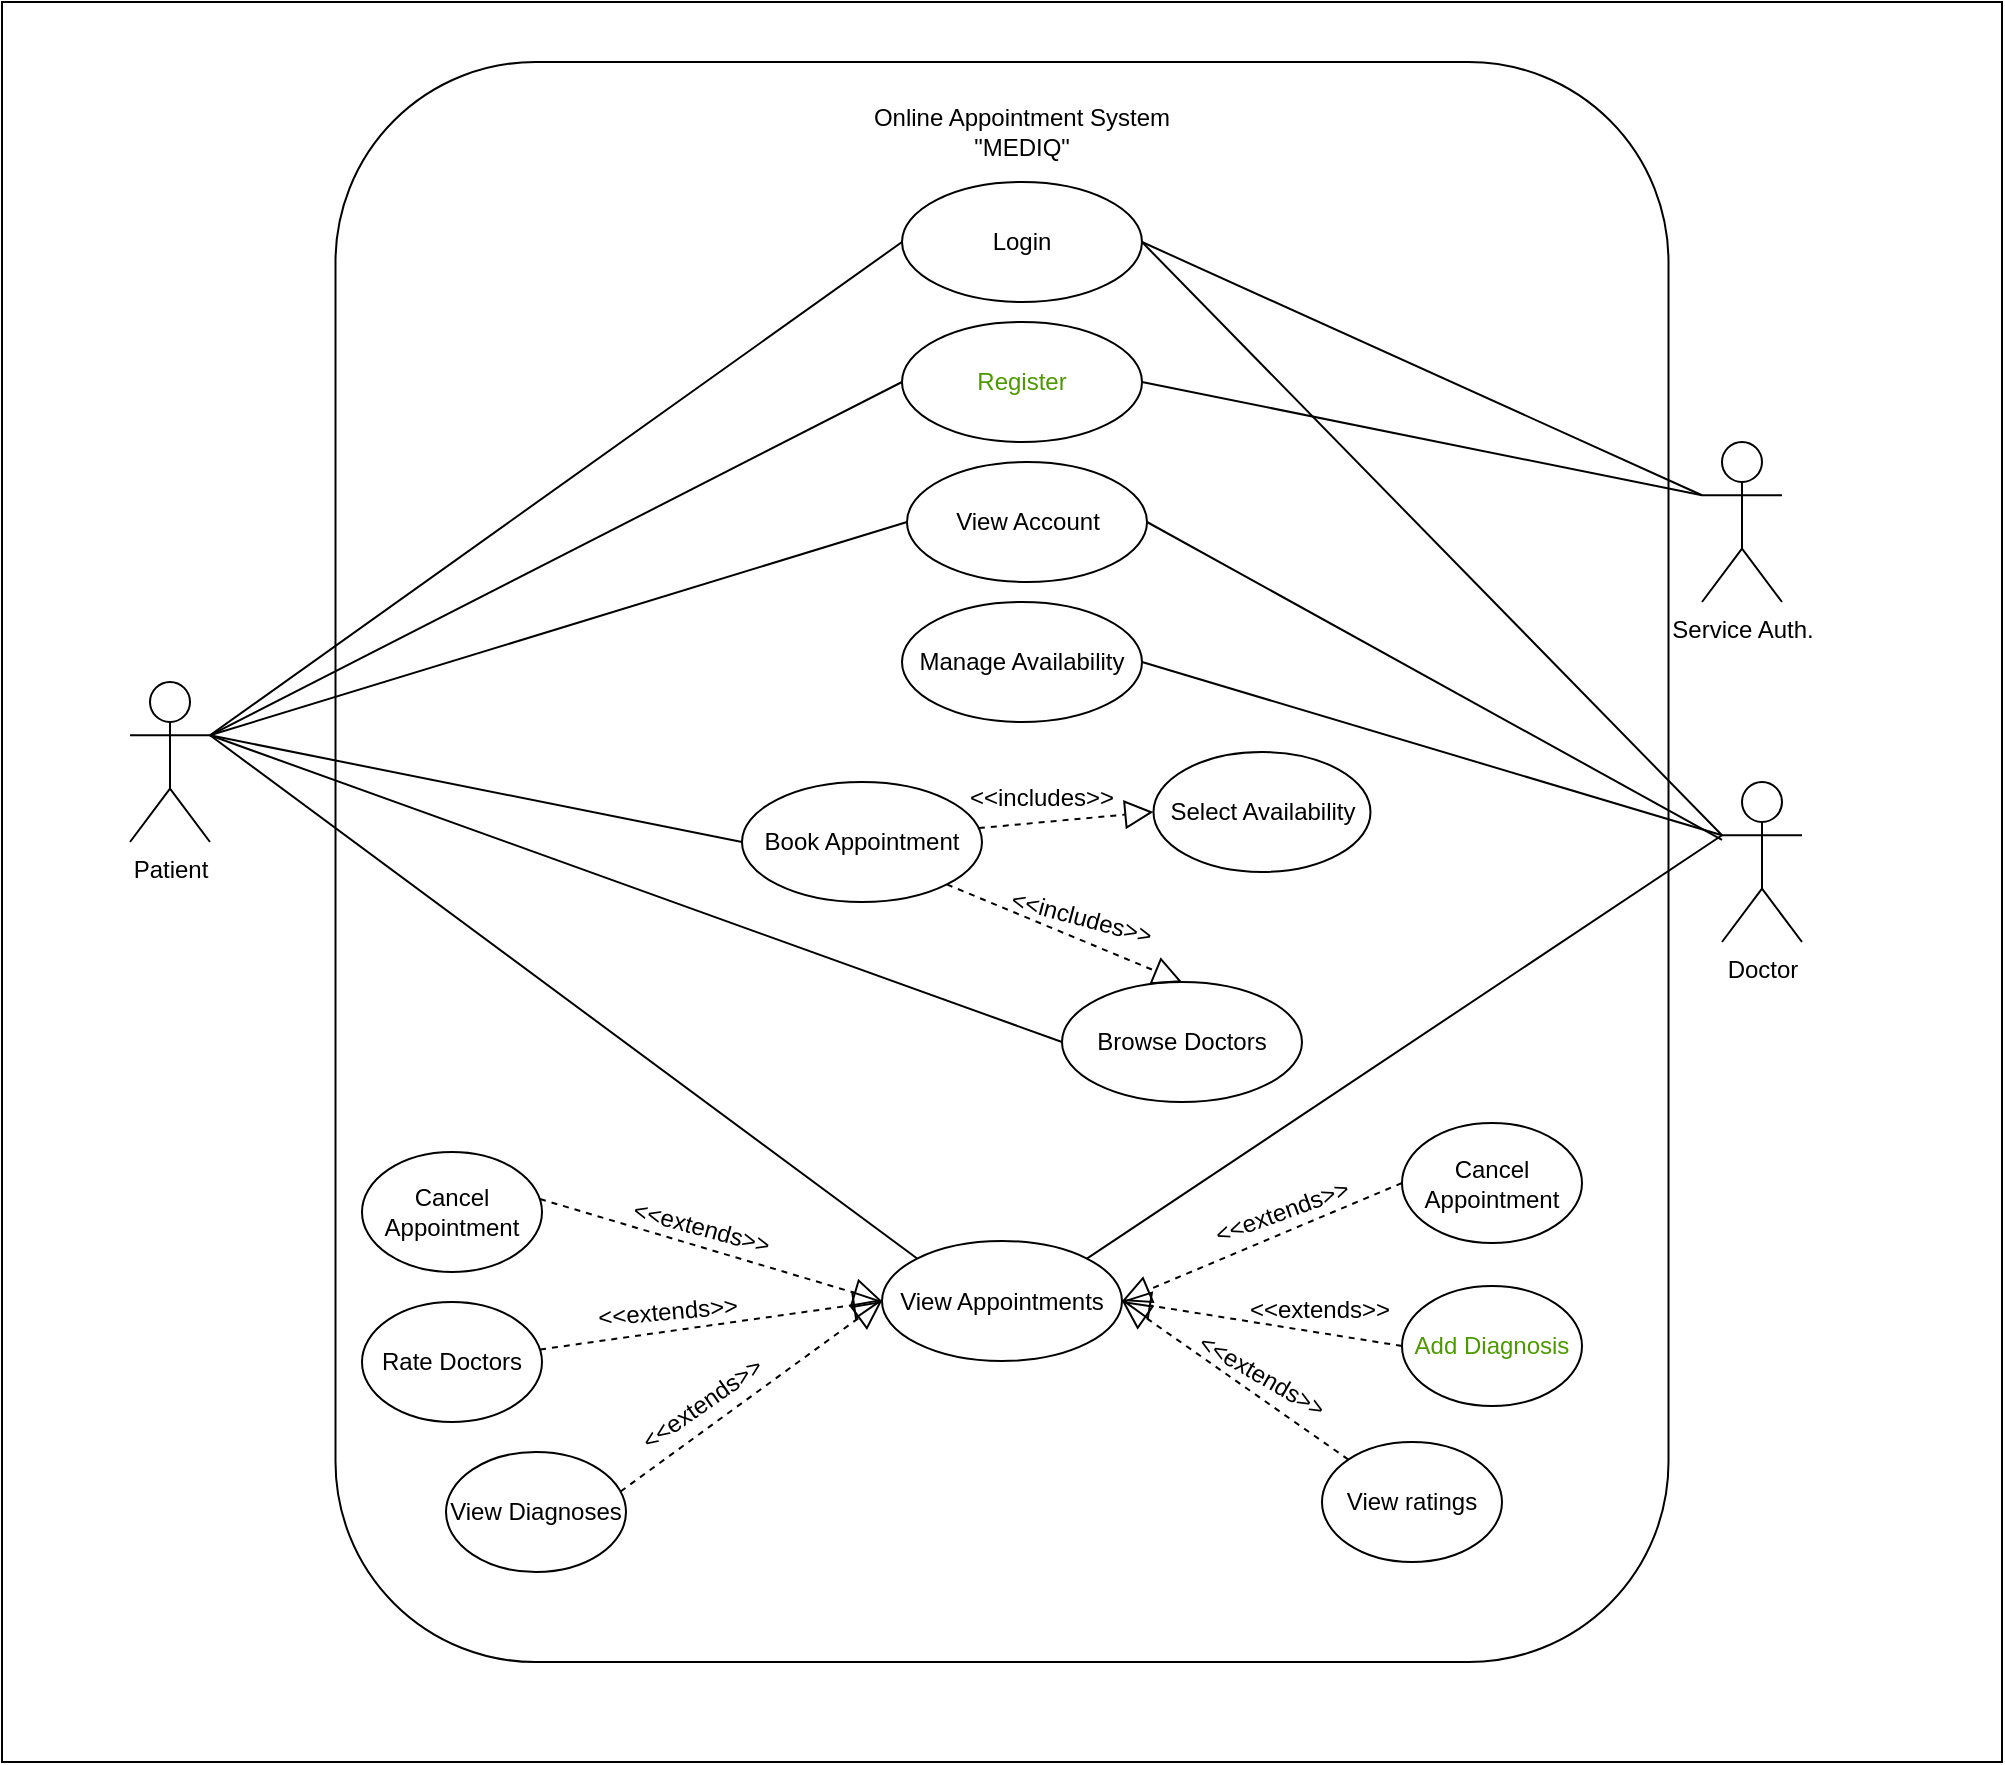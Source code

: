 <mxfile>
    <diagram id="zXhFVY1yu84IJGfk8e5X" name="Page-1">
        <mxGraphModel dx="1844" dy="1913" grid="1" gridSize="10" guides="1" tooltips="1" connect="1" arrows="1" fold="1" page="1" pageScale="1" pageWidth="850" pageHeight="1100" math="0" shadow="0">
            <root>
                <mxCell id="0"/>
                <mxCell id="1" parent="0"/>
                <mxCell id="2" value="" style="rounded=0;whiteSpace=wrap;html=1;" vertex="1" parent="1">
                    <mxGeometry x="20" y="-60" width="1000" height="880" as="geometry"/>
                </mxCell>
                <mxCell id="3" value="Patient&lt;div&gt;&lt;br&gt;&lt;/div&gt;" style="shape=umlActor;verticalLabelPosition=bottom;verticalAlign=top;html=1;outlineConnect=0;" vertex="1" parent="1">
                    <mxGeometry x="84" y="280" width="40" height="80" as="geometry"/>
                </mxCell>
                <mxCell id="4" value="Doctor" style="shape=umlActor;verticalLabelPosition=bottom;verticalAlign=top;html=1;outlineConnect=0;" vertex="1" parent="1">
                    <mxGeometry x="880" y="330" width="40" height="80" as="geometry"/>
                </mxCell>
                <mxCell id="5" value="Service Auth." style="shape=umlActor;verticalLabelPosition=bottom;verticalAlign=top;html=1;outlineConnect=0;" vertex="1" parent="1">
                    <mxGeometry x="870" y="160" width="40" height="80" as="geometry"/>
                </mxCell>
                <mxCell id="6" value="" style="rounded=1;whiteSpace=wrap;html=1;" vertex="1" parent="1">
                    <mxGeometry x="186.75" y="-30" width="666.5" height="800" as="geometry"/>
                </mxCell>
                <mxCell id="7" value="Online Appointment System&lt;br&gt;&quot;MEDIQ&quot;" style="text;html=1;align=center;verticalAlign=middle;whiteSpace=wrap;rounded=0;" vertex="1" parent="1">
                    <mxGeometry x="400" y="-10" width="260" height="30" as="geometry"/>
                </mxCell>
                <mxCell id="8" value="Login" style="ellipse;whiteSpace=wrap;html=1;strokeColor=#000000;" vertex="1" parent="1">
                    <mxGeometry x="470" y="30" width="120" height="60" as="geometry"/>
                </mxCell>
                <mxCell id="9" value="Browse Doctors" style="ellipse;whiteSpace=wrap;html=1;" vertex="1" parent="1">
                    <mxGeometry x="550" y="430" width="120" height="60" as="geometry"/>
                </mxCell>
                <mxCell id="10" value="View Appointments" style="ellipse;whiteSpace=wrap;html=1;" vertex="1" parent="1">
                    <mxGeometry x="460" y="559.5" width="120" height="60" as="geometry"/>
                </mxCell>
                <mxCell id="11" value="Manage Availability" style="ellipse;whiteSpace=wrap;html=1;" vertex="1" parent="1">
                    <mxGeometry x="470" y="240" width="120" height="60" as="geometry"/>
                </mxCell>
                <mxCell id="12" value="Cancel Appointment" style="ellipse;whiteSpace=wrap;html=1;" vertex="1" parent="1">
                    <mxGeometry x="200" y="515" width="90" height="60" as="geometry"/>
                </mxCell>
                <mxCell id="13" value="" style="endArrow=none;html=1;rounded=0;exitX=0;exitY=0.5;exitDx=0;exitDy=0;entryX=1;entryY=0.333;entryDx=0;entryDy=0;entryPerimeter=0;" edge="1" parent="1" source="8" target="3">
                    <mxGeometry width="50" height="50" relative="1" as="geometry">
                        <mxPoint x="444" y="370" as="sourcePoint"/>
                        <mxPoint x="254" y="310" as="targetPoint"/>
                    </mxGeometry>
                </mxCell>
                <mxCell id="14" value="" style="endArrow=none;html=1;rounded=0;exitX=1;exitY=0.333;exitDx=0;exitDy=0;exitPerimeter=0;entryX=0;entryY=0.5;entryDx=0;entryDy=0;" edge="1" parent="1" source="3" target="29">
                    <mxGeometry width="50" height="50" relative="1" as="geometry">
                        <mxPoint x="444" y="370" as="sourcePoint"/>
                        <mxPoint x="494" y="320" as="targetPoint"/>
                    </mxGeometry>
                </mxCell>
                <mxCell id="15" value="" style="endArrow=none;html=1;rounded=0;exitX=1;exitY=0.333;exitDx=0;exitDy=0;exitPerimeter=0;entryX=0;entryY=0;entryDx=0;entryDy=0;" edge="1" parent="1" source="3" target="10">
                    <mxGeometry width="50" height="50" relative="1" as="geometry">
                        <mxPoint x="444" y="370" as="sourcePoint"/>
                        <mxPoint x="494" y="320" as="targetPoint"/>
                    </mxGeometry>
                </mxCell>
                <mxCell id="16" value="" style="endArrow=none;html=1;rounded=0;exitX=1;exitY=0.5;exitDx=0;exitDy=0;entryX=0;entryY=0.333;entryDx=0;entryDy=0;entryPerimeter=0;" edge="1" parent="1" source="8" target="4">
                    <mxGeometry width="50" height="50" relative="1" as="geometry">
                        <mxPoint x="444" y="370" as="sourcePoint"/>
                        <mxPoint x="494" y="320" as="targetPoint"/>
                    </mxGeometry>
                </mxCell>
                <mxCell id="17" value="" style="endArrow=none;html=1;rounded=0;entryX=0;entryY=0.333;entryDx=0;entryDy=0;entryPerimeter=0;exitX=1;exitY=0;exitDx=0;exitDy=0;" edge="1" parent="1" source="10" target="4">
                    <mxGeometry width="50" height="50" relative="1" as="geometry">
                        <mxPoint x="730" y="460" as="sourcePoint"/>
                        <mxPoint x="494" y="320" as="targetPoint"/>
                    </mxGeometry>
                </mxCell>
                <mxCell id="18" value="" style="endArrow=none;html=1;rounded=0;entryX=0;entryY=0.333;entryDx=0;entryDy=0;entryPerimeter=0;exitX=1;exitY=0.5;exitDx=0;exitDy=0;" edge="1" parent="1" source="11" target="4">
                    <mxGeometry width="50" height="50" relative="1" as="geometry">
                        <mxPoint x="444" y="370" as="sourcePoint"/>
                        <mxPoint x="494" y="320" as="targetPoint"/>
                    </mxGeometry>
                </mxCell>
                <mxCell id="19" value="" style="endArrow=block;dashed=1;endFill=0;endSize=12;html=1;rounded=0;exitX=0.989;exitY=0.392;exitDx=0;exitDy=0;entryX=0;entryY=0.5;entryDx=0;entryDy=0;exitPerimeter=0;" edge="1" parent="1" source="12" target="10">
                    <mxGeometry width="160" relative="1" as="geometry">
                        <mxPoint x="204" y="430" as="sourcePoint"/>
                        <mxPoint x="364" y="430" as="targetPoint"/>
                    </mxGeometry>
                </mxCell>
                <mxCell id="20" value="" style="endArrow=none;html=1;rounded=0;entryX=0;entryY=0.333;entryDx=0;entryDy=0;entryPerimeter=0;exitX=1;exitY=0.5;exitDx=0;exitDy=0;" edge="1" parent="1" source="8" target="5">
                    <mxGeometry width="50" height="50" relative="1" as="geometry">
                        <mxPoint x="444" y="370" as="sourcePoint"/>
                        <mxPoint x="494" y="320" as="targetPoint"/>
                    </mxGeometry>
                </mxCell>
                <mxCell id="21" value="" style="endArrow=none;html=1;rounded=0;exitX=1;exitY=0.333;exitDx=0;exitDy=0;exitPerimeter=0;entryX=0;entryY=0.5;entryDx=0;entryDy=0;" edge="1" parent="1" source="3" target="25">
                    <mxGeometry width="50" height="50" relative="1" as="geometry">
                        <mxPoint x="134" y="317" as="sourcePoint"/>
                        <mxPoint x="400" y="410" as="targetPoint"/>
                    </mxGeometry>
                </mxCell>
                <mxCell id="22" value="" style="endArrow=none;html=1;rounded=0;entryX=0;entryY=0.333;entryDx=0;entryDy=0;entryPerimeter=0;exitX=1;exitY=0.5;exitDx=0;exitDy=0;" edge="1" parent="1" source="25" target="5">
                    <mxGeometry width="50" height="50" relative="1" as="geometry">
                        <mxPoint x="524" y="250" as="sourcePoint"/>
                        <mxPoint x="694" y="267" as="targetPoint"/>
                    </mxGeometry>
                </mxCell>
                <mxCell id="23" value="Select Availability" style="ellipse;whiteSpace=wrap;html=1;strokeColor=#000000;" vertex="1" parent="1">
                    <mxGeometry x="595.75" y="315" width="108.5" height="60" as="geometry"/>
                </mxCell>
                <mxCell id="25" value="&lt;font style=&quot;color: rgb(77, 153, 0);&quot;&gt;Register&lt;/font&gt;" style="ellipse;whiteSpace=wrap;html=1;strokeColor=#000000;" vertex="1" parent="1">
                    <mxGeometry x="470" y="100" width="120" height="60" as="geometry"/>
                </mxCell>
                <mxCell id="26" value="" style="endArrow=block;dashed=1;endFill=0;endSize=12;html=1;rounded=0;entryX=1;entryY=0.5;entryDx=0;entryDy=0;exitX=0;exitY=0.5;exitDx=0;exitDy=0;" edge="1" parent="1" source="27" target="10">
                    <mxGeometry width="160" relative="1" as="geometry">
                        <mxPoint x="520" y="573" as="sourcePoint"/>
                        <mxPoint x="592.5" y="728" as="targetPoint"/>
                    </mxGeometry>
                </mxCell>
                <mxCell id="27" value="&lt;font style=&quot;color: rgb(77, 153, 0);&quot;&gt;Add Diagnosis&lt;/font&gt;" style="ellipse;whiteSpace=wrap;html=1;strokeColor=#000000;" vertex="1" parent="1">
                    <mxGeometry x="720" y="582" width="90" height="60" as="geometry"/>
                </mxCell>
                <mxCell id="29" value="Book Appointment" style="ellipse;whiteSpace=wrap;html=1;strokeColor=#000000;" vertex="1" parent="1">
                    <mxGeometry x="390" y="330" width="120" height="60" as="geometry"/>
                </mxCell>
                <mxCell id="30" value="" style="endArrow=block;dashed=1;endFill=0;endSize=12;html=1;rounded=0;exitX=1;exitY=1;exitDx=0;exitDy=0;entryX=0.5;entryY=0;entryDx=0;entryDy=0;" edge="1" parent="1" source="29" target="9">
                    <mxGeometry width="160" relative="1" as="geometry">
                        <mxPoint x="505" y="400" as="sourcePoint"/>
                        <mxPoint x="610" y="340" as="targetPoint"/>
                    </mxGeometry>
                </mxCell>
                <mxCell id="31" value="" style="endArrow=block;dashed=1;endFill=0;endSize=12;html=1;rounded=0;exitX=0.987;exitY=0.384;exitDx=0;exitDy=0;entryX=0;entryY=0.5;entryDx=0;entryDy=0;exitPerimeter=0;" edge="1" parent="1" source="29" target="23">
                    <mxGeometry width="160" relative="1" as="geometry">
                        <mxPoint x="530" y="310" as="sourcePoint"/>
                        <mxPoint x="380" y="350" as="targetPoint"/>
                    </mxGeometry>
                </mxCell>
                <mxCell id="32" value="&amp;lt;&amp;lt;includes&lt;span style=&quot;background-color: transparent;&quot;&gt;&amp;gt;&amp;gt;&lt;/span&gt;" style="text;html=1;align=center;verticalAlign=middle;whiteSpace=wrap;rounded=0;rotation=0;" vertex="1" parent="1">
                    <mxGeometry x="510" y="330" width="60" height="15" as="geometry"/>
                </mxCell>
                <mxCell id="33" value="&amp;lt;&amp;lt;includes&amp;gt;&amp;gt;" style="text;html=1;align=center;verticalAlign=middle;whiteSpace=wrap;rounded=0;rotation=15;" vertex="1" parent="1">
                    <mxGeometry x="530" y="390" width="60" height="15" as="geometry"/>
                </mxCell>
                <mxCell id="34" value="&amp;lt;&amp;lt;extends&amp;gt;&amp;gt;" style="text;html=1;align=center;verticalAlign=middle;whiteSpace=wrap;rounded=0;rotation=15;" vertex="1" parent="1">
                    <mxGeometry x="340" y="545" width="60" height="15" as="geometry"/>
                </mxCell>
                <mxCell id="35" value="&amp;lt;&amp;lt;extends&amp;gt;&amp;gt;" style="text;html=1;align=center;verticalAlign=middle;whiteSpace=wrap;rounded=0;rotation=0;" vertex="1" parent="1">
                    <mxGeometry x="649" y="586" width="60" height="15" as="geometry"/>
                </mxCell>
                <mxCell id="36" value="Cancel Appointment" style="ellipse;whiteSpace=wrap;html=1;" vertex="1" parent="1">
                    <mxGeometry x="720" y="500.5" width="90" height="60" as="geometry"/>
                </mxCell>
                <mxCell id="37" value="" style="endArrow=block;dashed=1;endFill=0;endSize=12;html=1;rounded=0;entryX=1;entryY=0.5;entryDx=0;entryDy=0;exitX=0;exitY=0.5;exitDx=0;exitDy=0;" edge="1" parent="1" source="36" target="10">
                    <mxGeometry width="160" relative="1" as="geometry">
                        <mxPoint x="730" y="740" as="sourcePoint"/>
                        <mxPoint x="592.5" y="728" as="targetPoint"/>
                    </mxGeometry>
                </mxCell>
                <mxCell id="38" value="&amp;lt;&amp;lt;extends&amp;gt;&amp;gt;" style="text;html=1;align=center;verticalAlign=middle;whiteSpace=wrap;rounded=0;rotation=-20;" vertex="1" parent="1">
                    <mxGeometry x="630" y="537" width="60" height="15" as="geometry"/>
                </mxCell>
                <mxCell id="39" value="" style="endArrow=none;html=1;rounded=0;exitX=0;exitY=0.5;exitDx=0;exitDy=0;entryX=1;entryY=0.333;entryDx=0;entryDy=0;entryPerimeter=0;" edge="1" parent="1" source="9" target="3">
                    <mxGeometry width="50" height="50" relative="1" as="geometry">
                        <mxPoint x="470" y="160" as="sourcePoint"/>
                        <mxPoint x="134" y="317" as="targetPoint"/>
                    </mxGeometry>
                </mxCell>
                <mxCell id="40" value="Rate Doctors" style="ellipse;whiteSpace=wrap;html=1;" vertex="1" parent="1">
                    <mxGeometry x="200" y="590" width="90" height="60" as="geometry"/>
                </mxCell>
                <mxCell id="41" value="" style="endArrow=block;dashed=1;endFill=0;endSize=12;html=1;rounded=0;entryX=0;entryY=0.5;entryDx=0;entryDy=0;" edge="1" parent="1" source="40" target="10">
                    <mxGeometry width="160" relative="1" as="geometry">
                        <mxPoint x="299" y="549" as="sourcePoint"/>
                        <mxPoint x="490" y="555" as="targetPoint"/>
                    </mxGeometry>
                </mxCell>
                <mxCell id="43" value="&amp;lt;&amp;lt;extends&amp;gt;&amp;gt;" style="text;html=1;align=center;verticalAlign=middle;whiteSpace=wrap;rounded=0;rotation=-5;" vertex="1" parent="1">
                    <mxGeometry x="322.5" y="587" width="60" height="15" as="geometry"/>
                </mxCell>
                <mxCell id="44" value="View Diagnoses" style="ellipse;whiteSpace=wrap;html=1;" vertex="1" parent="1">
                    <mxGeometry x="242" y="665" width="90" height="60" as="geometry"/>
                </mxCell>
                <mxCell id="45" value="" style="endArrow=block;dashed=1;endFill=0;endSize=12;html=1;rounded=0;entryX=0;entryY=0.5;entryDx=0;entryDy=0;exitX=0.97;exitY=0.329;exitDx=0;exitDy=0;exitPerimeter=0;" edge="1" parent="1" source="44" target="10">
                    <mxGeometry width="160" relative="1" as="geometry">
                        <mxPoint x="296" y="617" as="sourcePoint"/>
                        <mxPoint x="490" y="555" as="targetPoint"/>
                    </mxGeometry>
                </mxCell>
                <mxCell id="46" value="&amp;lt;&amp;lt;extends&amp;gt;&amp;gt;" style="text;html=1;align=center;verticalAlign=middle;whiteSpace=wrap;rounded=0;rotation=-35;" vertex="1" parent="1">
                    <mxGeometry x="340" y="633" width="60" height="15" as="geometry"/>
                </mxCell>
                <mxCell id="47" value="View ratings" style="ellipse;whiteSpace=wrap;html=1;" vertex="1" parent="1">
                    <mxGeometry x="680" y="660" width="90" height="60" as="geometry"/>
                </mxCell>
                <mxCell id="48" value="" style="endArrow=block;dashed=1;endFill=0;endSize=12;html=1;rounded=0;entryX=1;entryY=0.5;entryDx=0;entryDy=0;exitX=0;exitY=0;exitDx=0;exitDy=0;" edge="1" parent="1" source="47" target="10">
                    <mxGeometry width="160" relative="1" as="geometry">
                        <mxPoint x="730" y="622" as="sourcePoint"/>
                        <mxPoint x="600" y="567" as="targetPoint"/>
                    </mxGeometry>
                </mxCell>
                <mxCell id="49" value="&amp;lt;&amp;lt;extends&amp;gt;&amp;gt;" style="text;html=1;align=center;verticalAlign=middle;whiteSpace=wrap;rounded=0;rotation=30;" vertex="1" parent="1">
                    <mxGeometry x="620" y="619.5" width="60" height="15" as="geometry"/>
                </mxCell>
                <mxCell id="50" value="View Account" style="ellipse;whiteSpace=wrap;html=1;strokeColor=#000000;" vertex="1" parent="1">
                    <mxGeometry x="472.5" y="170" width="120" height="60" as="geometry"/>
                </mxCell>
                <mxCell id="51" value="" style="endArrow=none;html=1;rounded=0;exitX=1;exitY=0.333;exitDx=0;exitDy=0;exitPerimeter=0;entryX=0;entryY=0.5;entryDx=0;entryDy=0;" edge="1" parent="1" source="3" target="50">
                    <mxGeometry width="50" height="50" relative="1" as="geometry">
                        <mxPoint x="134" y="317" as="sourcePoint"/>
                        <mxPoint x="480" y="160" as="targetPoint"/>
                    </mxGeometry>
                </mxCell>
                <mxCell id="52" value="" style="endArrow=none;html=1;rounded=0;entryX=1;entryY=0.5;entryDx=0;entryDy=0;" edge="1" parent="1" source="4" target="50">
                    <mxGeometry width="50" height="50" relative="1" as="geometry">
                        <mxPoint x="144" y="327" as="sourcePoint"/>
                        <mxPoint x="490" y="170" as="targetPoint"/>
                    </mxGeometry>
                </mxCell>
            </root>
        </mxGraphModel>
    </diagram>
</mxfile>